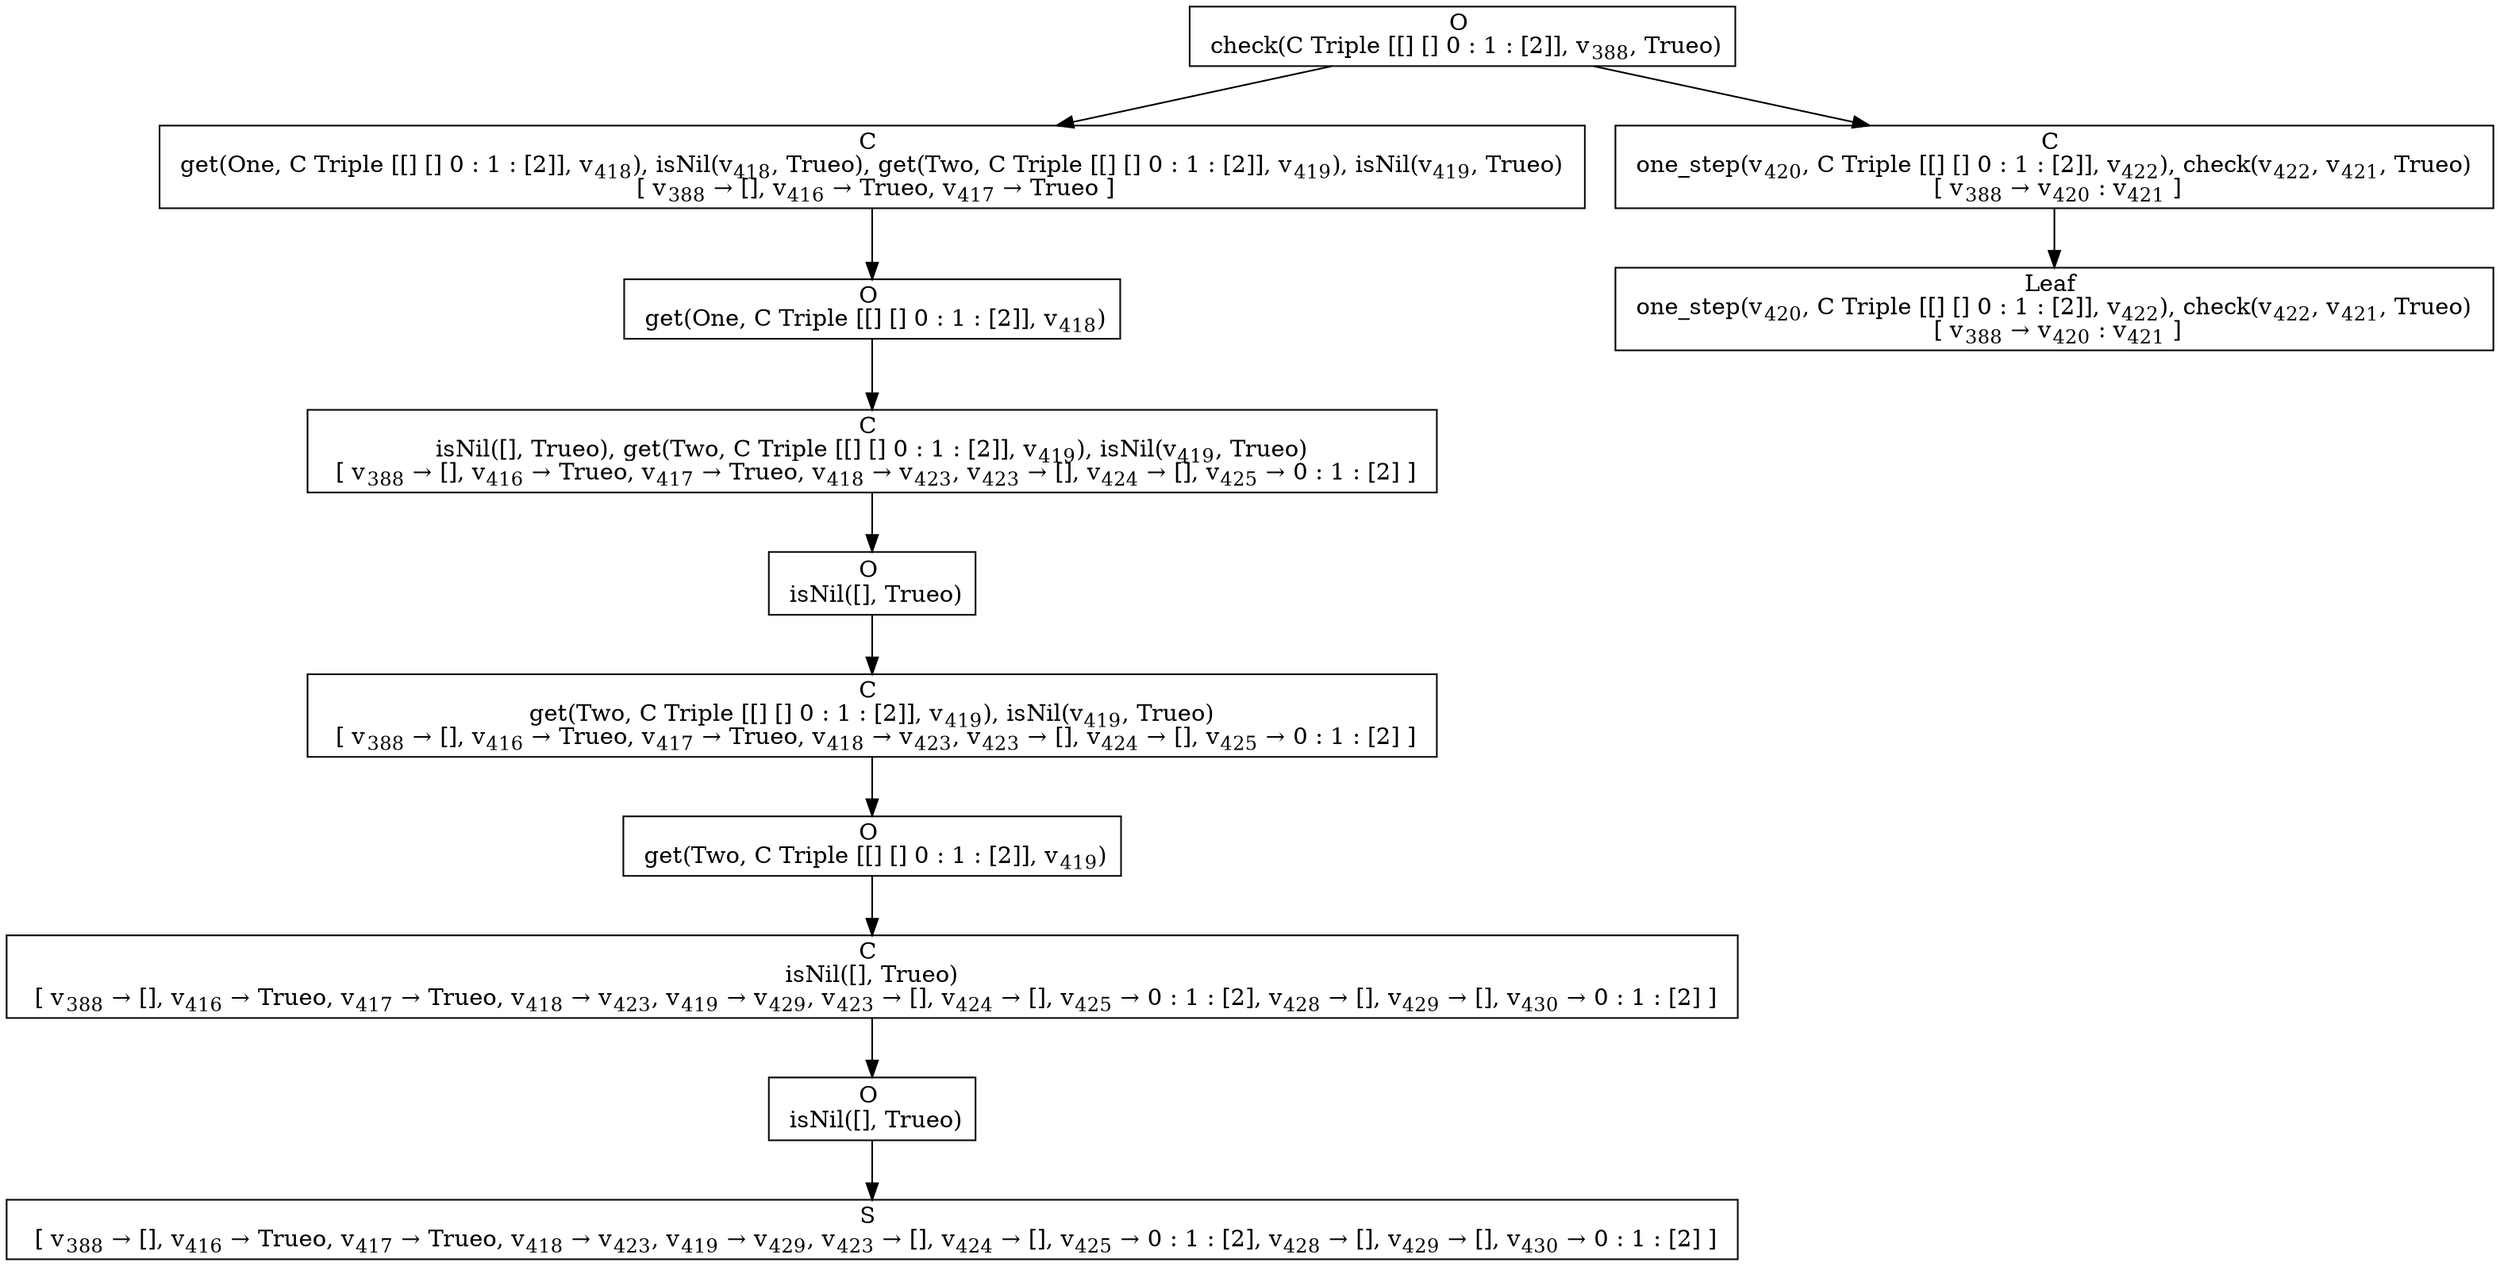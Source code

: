 digraph {
    graph [rankdir=TB
          ,bgcolor=transparent];
    node [shape=box
         ,fillcolor=white
         ,style=filled];
    0 [label=<O <BR/> check(C Triple [[] [] 0 : 1 : [2]], v<SUB>388</SUB>, Trueo)>];
    1 [label=<C <BR/> get(One, C Triple [[] [] 0 : 1 : [2]], v<SUB>418</SUB>), isNil(v<SUB>418</SUB>, Trueo), get(Two, C Triple [[] [] 0 : 1 : [2]], v<SUB>419</SUB>), isNil(v<SUB>419</SUB>, Trueo) <BR/>  [ v<SUB>388</SUB> &rarr; [], v<SUB>416</SUB> &rarr; Trueo, v<SUB>417</SUB> &rarr; Trueo ] >];
    2 [label=<C <BR/> one_step(v<SUB>420</SUB>, C Triple [[] [] 0 : 1 : [2]], v<SUB>422</SUB>), check(v<SUB>422</SUB>, v<SUB>421</SUB>, Trueo) <BR/>  [ v<SUB>388</SUB> &rarr; v<SUB>420</SUB> : v<SUB>421</SUB> ] >];
    3 [label=<O <BR/> get(One, C Triple [[] [] 0 : 1 : [2]], v<SUB>418</SUB>)>];
    4 [label=<C <BR/> isNil([], Trueo), get(Two, C Triple [[] [] 0 : 1 : [2]], v<SUB>419</SUB>), isNil(v<SUB>419</SUB>, Trueo) <BR/>  [ v<SUB>388</SUB> &rarr; [], v<SUB>416</SUB> &rarr; Trueo, v<SUB>417</SUB> &rarr; Trueo, v<SUB>418</SUB> &rarr; v<SUB>423</SUB>, v<SUB>423</SUB> &rarr; [], v<SUB>424</SUB> &rarr; [], v<SUB>425</SUB> &rarr; 0 : 1 : [2] ] >];
    5 [label=<O <BR/> isNil([], Trueo)>];
    6 [label=<C <BR/> get(Two, C Triple [[] [] 0 : 1 : [2]], v<SUB>419</SUB>), isNil(v<SUB>419</SUB>, Trueo) <BR/>  [ v<SUB>388</SUB> &rarr; [], v<SUB>416</SUB> &rarr; Trueo, v<SUB>417</SUB> &rarr; Trueo, v<SUB>418</SUB> &rarr; v<SUB>423</SUB>, v<SUB>423</SUB> &rarr; [], v<SUB>424</SUB> &rarr; [], v<SUB>425</SUB> &rarr; 0 : 1 : [2] ] >];
    7 [label=<O <BR/> get(Two, C Triple [[] [] 0 : 1 : [2]], v<SUB>419</SUB>)>];
    8 [label=<C <BR/> isNil([], Trueo) <BR/>  [ v<SUB>388</SUB> &rarr; [], v<SUB>416</SUB> &rarr; Trueo, v<SUB>417</SUB> &rarr; Trueo, v<SUB>418</SUB> &rarr; v<SUB>423</SUB>, v<SUB>419</SUB> &rarr; v<SUB>429</SUB>, v<SUB>423</SUB> &rarr; [], v<SUB>424</SUB> &rarr; [], v<SUB>425</SUB> &rarr; 0 : 1 : [2], v<SUB>428</SUB> &rarr; [], v<SUB>429</SUB> &rarr; [], v<SUB>430</SUB> &rarr; 0 : 1 : [2] ] >];
    9 [label=<O <BR/> isNil([], Trueo)>];
    10 [label=<S <BR/>  [ v<SUB>388</SUB> &rarr; [], v<SUB>416</SUB> &rarr; Trueo, v<SUB>417</SUB> &rarr; Trueo, v<SUB>418</SUB> &rarr; v<SUB>423</SUB>, v<SUB>419</SUB> &rarr; v<SUB>429</SUB>, v<SUB>423</SUB> &rarr; [], v<SUB>424</SUB> &rarr; [], v<SUB>425</SUB> &rarr; 0 : 1 : [2], v<SUB>428</SUB> &rarr; [], v<SUB>429</SUB> &rarr; [], v<SUB>430</SUB> &rarr; 0 : 1 : [2] ] >];
    11 [label=<Leaf <BR/> one_step(v<SUB>420</SUB>, C Triple [[] [] 0 : 1 : [2]], v<SUB>422</SUB>), check(v<SUB>422</SUB>, v<SUB>421</SUB>, Trueo) <BR/>  [ v<SUB>388</SUB> &rarr; v<SUB>420</SUB> : v<SUB>421</SUB> ] >];
    0 -> 1 [label=""];
    0 -> 2 [label=""];
    1 -> 3 [label=""];
    2 -> 11 [label=""];
    3 -> 4 [label=""];
    4 -> 5 [label=""];
    5 -> 6 [label=""];
    6 -> 7 [label=""];
    7 -> 8 [label=""];
    8 -> 9 [label=""];
    9 -> 10 [label=""];
}